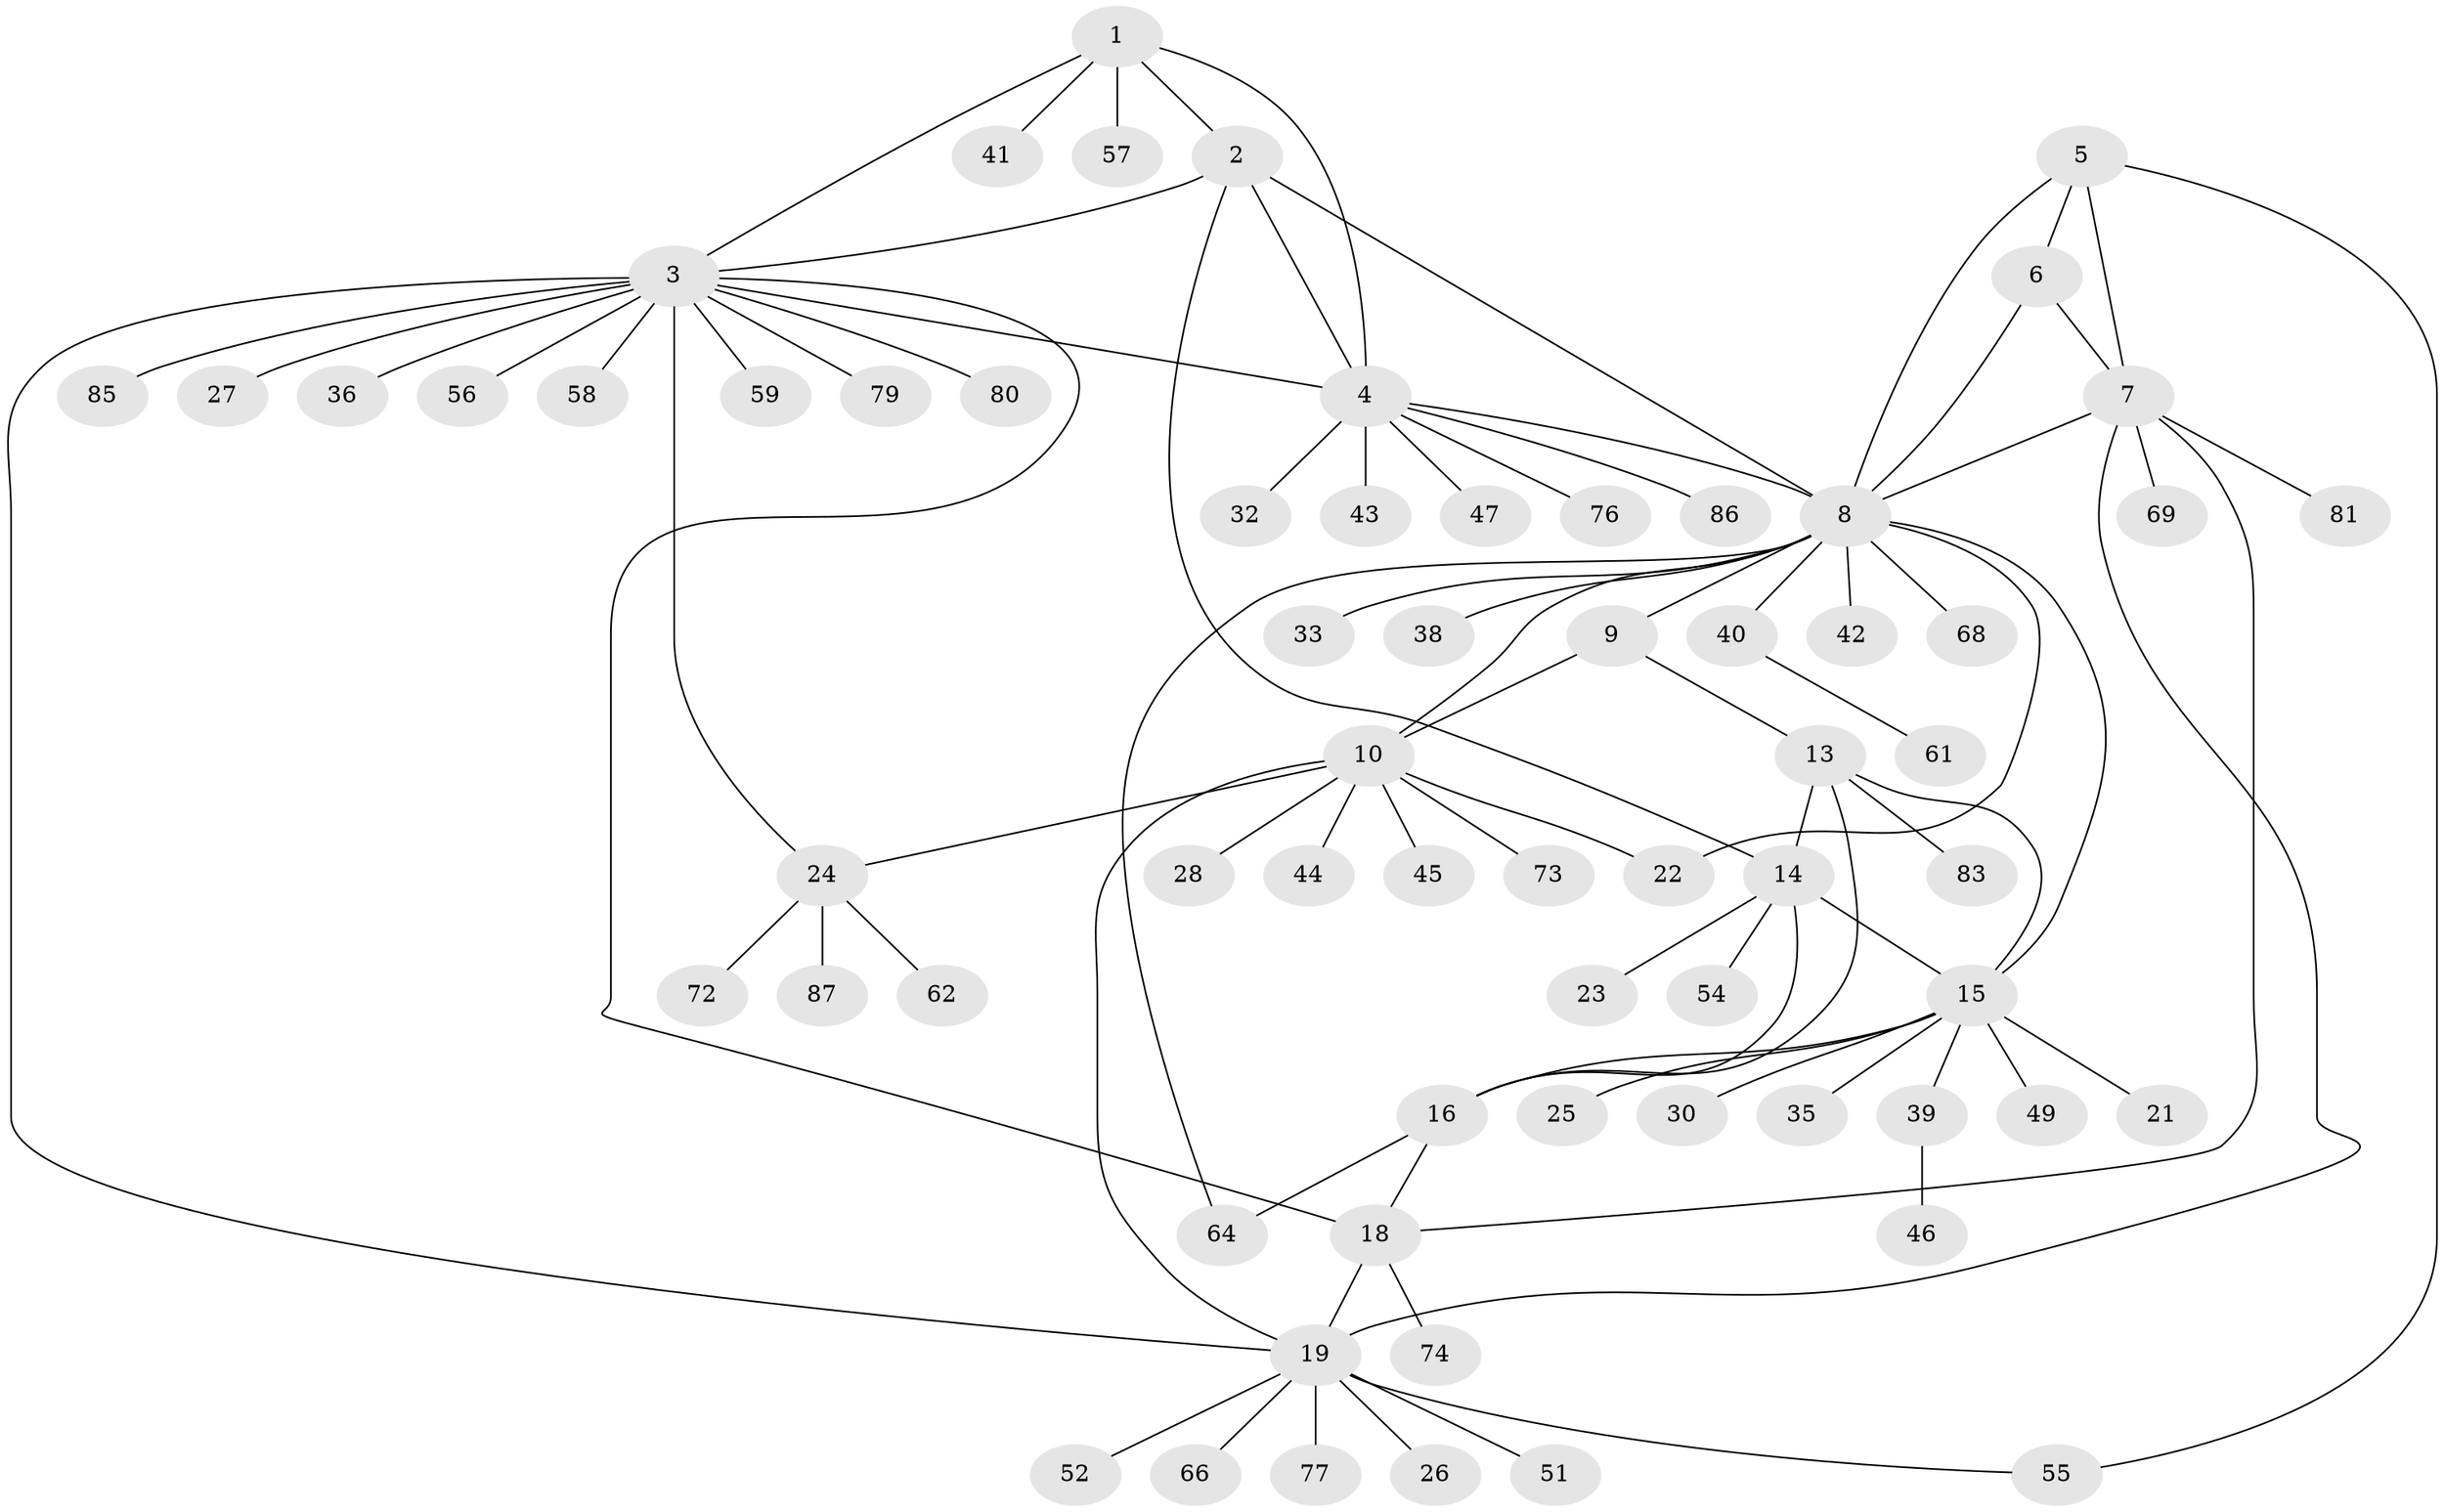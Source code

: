// original degree distribution, {6: 0.06896551724137931, 5: 0.034482758620689655, 9: 0.022988505747126436, 4: 0.022988505747126436, 8: 0.011494252873563218, 10: 0.011494252873563218, 7: 0.04597701149425287, 11: 0.022988505747126436, 1: 0.5977011494252874, 2: 0.14942528735632185, 3: 0.011494252873563218}
// Generated by graph-tools (version 1.1) at 2025/42/03/06/25 10:42:12]
// undirected, 66 vertices, 87 edges
graph export_dot {
graph [start="1"]
  node [color=gray90,style=filled];
  1 [super="+63"];
  2;
  3 [super="+17"];
  4 [super="+70"];
  5 [super="+48"];
  6 [super="+75"];
  7 [super="+82"];
  8 [super="+12"];
  9;
  10 [super="+11"];
  13 [super="+71"];
  14 [super="+37"];
  15 [super="+50"];
  16 [super="+29"];
  18 [super="+53"];
  19 [super="+20"];
  21;
  22 [super="+84"];
  23;
  24 [super="+67"];
  25 [super="+31"];
  26;
  27;
  28;
  30;
  32 [super="+34"];
  33;
  35;
  36 [super="+60"];
  38;
  39;
  40 [super="+78"];
  41;
  42;
  43;
  44;
  45;
  46 [super="+65"];
  47;
  49;
  51;
  52;
  54;
  55;
  56;
  57;
  58;
  59;
  61;
  62;
  64;
  66;
  68;
  69;
  72;
  73;
  74;
  76;
  77;
  79;
  80;
  81;
  83;
  85;
  86;
  87;
  1 -- 2;
  1 -- 3;
  1 -- 4;
  1 -- 41;
  1 -- 57;
  2 -- 3;
  2 -- 4;
  2 -- 14;
  2 -- 8;
  3 -- 4;
  3 -- 36;
  3 -- 24;
  3 -- 27;
  3 -- 79;
  3 -- 80;
  3 -- 18;
  3 -- 19 [weight=2];
  3 -- 85;
  3 -- 56;
  3 -- 58;
  3 -- 59;
  4 -- 8;
  4 -- 32;
  4 -- 43;
  4 -- 47;
  4 -- 76;
  4 -- 86;
  5 -- 6;
  5 -- 7;
  5 -- 8;
  5 -- 55;
  6 -- 7;
  6 -- 8;
  7 -- 8;
  7 -- 69;
  7 -- 81;
  7 -- 18;
  7 -- 19;
  8 -- 15 [weight=2];
  8 -- 33;
  8 -- 64;
  8 -- 68;
  8 -- 38;
  8 -- 9;
  8 -- 10 [weight=2];
  8 -- 40;
  8 -- 42;
  8 -- 22;
  9 -- 10 [weight=2];
  9 -- 13;
  10 -- 28;
  10 -- 73;
  10 -- 19;
  10 -- 22;
  10 -- 44;
  10 -- 45;
  10 -- 24;
  13 -- 14;
  13 -- 15;
  13 -- 16;
  13 -- 83;
  14 -- 15;
  14 -- 16;
  14 -- 23;
  14 -- 54;
  15 -- 16;
  15 -- 21;
  15 -- 25;
  15 -- 30;
  15 -- 35;
  15 -- 39;
  15 -- 49;
  16 -- 18;
  16 -- 64;
  18 -- 19 [weight=2];
  18 -- 74;
  19 -- 26;
  19 -- 51;
  19 -- 66;
  19 -- 77;
  19 -- 52;
  19 -- 55;
  24 -- 62;
  24 -- 72;
  24 -- 87;
  39 -- 46;
  40 -- 61;
}
